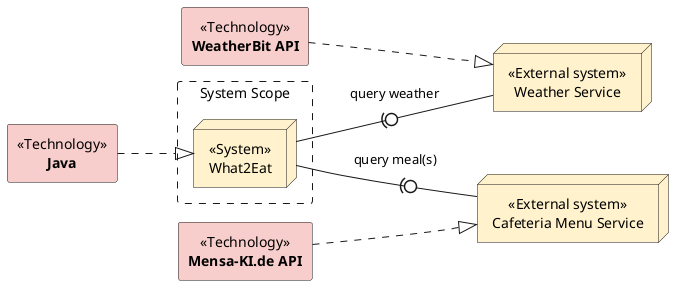 @startuml solution idea
left to right direction
skinparam groupInheritance 1
skinparam  {
    node {
        FontStyle normal
        BackgroundColor #ffe6cc
    }
    rectangle {
        FontStyle normal
    }
}

rectangle "System Scope" as s #line.dashed{
    node "What2Eat" << System >> as a #fff2cc
}
node "Weather Service" << External system >> as w #fff2cc
node "Cafeteria Menu Service" << External system >> as c #fff2cc

rectangle "**Java**" <<Technology>> as b #f8cecc
rectangle "**WeatherBit API**" <<Technology>> as d #f8cecc
rectangle "**Mensa-KI.de API**" <<Technology>> as e #f8cecc

a -(0- w: query weather
a -(0- c: query meal(s)
b ..|> a
d ..|> w
e ..|> c

@enduml
